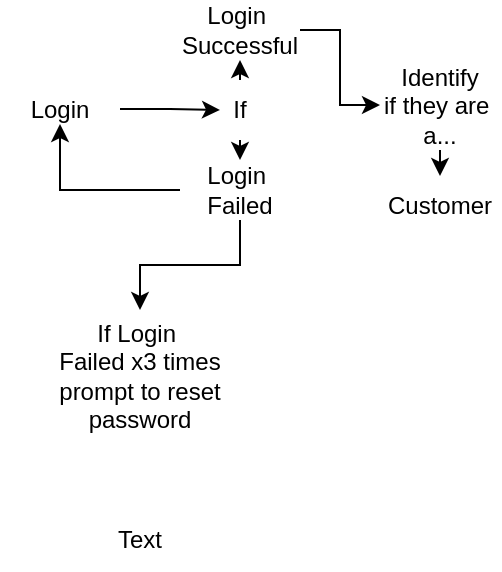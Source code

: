 <mxfile version="20.6.0" type="github">
  <diagram id="t_bRf5nmpINgXacCX_1j" name="Page-1">
    <mxGraphModel dx="782" dy="436" grid="1" gridSize="10" guides="1" tooltips="1" connect="1" arrows="1" fold="1" page="1" pageScale="1" pageWidth="850" pageHeight="1100" math="0" shadow="0">
      <root>
        <mxCell id="0" />
        <mxCell id="1" parent="0" />
        <mxCell id="0Pm57n_Jy9ew2opXhX-h-21" style="edgeStyle=orthogonalEdgeStyle;rounded=0;orthogonalLoop=1;jettySize=auto;html=1;exitX=1;exitY=0.5;exitDx=0;exitDy=0;entryX=0;entryY=0.5;entryDx=0;entryDy=0;" parent="1" source="0Pm57n_Jy9ew2opXhX-h-3" target="0Pm57n_Jy9ew2opXhX-h-14" edge="1">
          <mxGeometry relative="1" as="geometry" />
        </mxCell>
        <mxCell id="0Pm57n_Jy9ew2opXhX-h-3" value="Login" style="text;html=1;strokeColor=none;fillColor=none;align=center;verticalAlign=middle;whiteSpace=wrap;rounded=0;" parent="1" vertex="1">
          <mxGeometry x="140" y="172" width="60" height="15" as="geometry" />
        </mxCell>
        <mxCell id="0Pm57n_Jy9ew2opXhX-h-24" style="edgeStyle=orthogonalEdgeStyle;rounded=0;orthogonalLoop=1;jettySize=auto;html=1;exitX=1;exitY=0.5;exitDx=0;exitDy=0;entryX=0;entryY=0.5;entryDx=0;entryDy=0;" parent="1" source="0Pm57n_Jy9ew2opXhX-h-5" target="0Pm57n_Jy9ew2opXhX-h-22" edge="1">
          <mxGeometry relative="1" as="geometry" />
        </mxCell>
        <mxCell id="0Pm57n_Jy9ew2opXhX-h-5" value="Login&amp;nbsp;&lt;br&gt;Successful" style="text;html=1;strokeColor=none;fillColor=none;align=center;verticalAlign=middle;whiteSpace=wrap;rounded=0;" parent="1" vertex="1">
          <mxGeometry x="230" y="125" width="60" height="30" as="geometry" />
        </mxCell>
        <mxCell id="0Pm57n_Jy9ew2opXhX-h-10" style="edgeStyle=orthogonalEdgeStyle;rounded=0;orthogonalLoop=1;jettySize=auto;html=1;exitX=0;exitY=0.5;exitDx=0;exitDy=0;entryX=0.5;entryY=1;entryDx=0;entryDy=0;" parent="1" source="0Pm57n_Jy9ew2opXhX-h-6" target="0Pm57n_Jy9ew2opXhX-h-3" edge="1">
          <mxGeometry relative="1" as="geometry" />
        </mxCell>
        <mxCell id="7JcRBsNAkTVgppiOHkhz-4" style="edgeStyle=orthogonalEdgeStyle;rounded=0;orthogonalLoop=1;jettySize=auto;html=1;exitX=0.5;exitY=1;exitDx=0;exitDy=0;" edge="1" parent="1" source="0Pm57n_Jy9ew2opXhX-h-6" target="7JcRBsNAkTVgppiOHkhz-3">
          <mxGeometry relative="1" as="geometry" />
        </mxCell>
        <mxCell id="0Pm57n_Jy9ew2opXhX-h-6" value="Login&amp;nbsp;&lt;br&gt;Failed" style="text;html=1;strokeColor=none;fillColor=none;align=center;verticalAlign=middle;whiteSpace=wrap;rounded=0;" parent="1" vertex="1">
          <mxGeometry x="230" y="205" width="60" height="30" as="geometry" />
        </mxCell>
        <mxCell id="0Pm57n_Jy9ew2opXhX-h-19" style="edgeStyle=orthogonalEdgeStyle;rounded=0;orthogonalLoop=1;jettySize=auto;html=1;exitX=0.5;exitY=0;exitDx=0;exitDy=0;entryX=0.5;entryY=1;entryDx=0;entryDy=0;" parent="1" source="0Pm57n_Jy9ew2opXhX-h-14" target="0Pm57n_Jy9ew2opXhX-h-5" edge="1">
          <mxGeometry relative="1" as="geometry" />
        </mxCell>
        <mxCell id="0Pm57n_Jy9ew2opXhX-h-20" style="edgeStyle=orthogonalEdgeStyle;rounded=0;orthogonalLoop=1;jettySize=auto;html=1;exitX=0.5;exitY=1;exitDx=0;exitDy=0;entryX=0.5;entryY=0;entryDx=0;entryDy=0;" parent="1" source="0Pm57n_Jy9ew2opXhX-h-14" target="0Pm57n_Jy9ew2opXhX-h-6" edge="1">
          <mxGeometry relative="1" as="geometry" />
        </mxCell>
        <mxCell id="0Pm57n_Jy9ew2opXhX-h-14" value="If" style="text;html=1;strokeColor=none;fillColor=none;align=center;verticalAlign=middle;whiteSpace=wrap;rounded=0;" parent="1" vertex="1">
          <mxGeometry x="250" y="165" width="20" height="30" as="geometry" />
        </mxCell>
        <mxCell id="7JcRBsNAkTVgppiOHkhz-2" style="edgeStyle=orthogonalEdgeStyle;rounded=0;orthogonalLoop=1;jettySize=auto;html=1;exitX=0.5;exitY=1;exitDx=0;exitDy=0;entryX=0.5;entryY=0;entryDx=0;entryDy=0;" edge="1" parent="1" source="0Pm57n_Jy9ew2opXhX-h-22" target="7JcRBsNAkTVgppiOHkhz-1">
          <mxGeometry relative="1" as="geometry" />
        </mxCell>
        <mxCell id="0Pm57n_Jy9ew2opXhX-h-22" value="Identify&lt;br&gt;if they are&amp;nbsp; a..." style="text;html=1;strokeColor=none;fillColor=none;align=center;verticalAlign=middle;whiteSpace=wrap;rounded=0;" parent="1" vertex="1">
          <mxGeometry x="330" y="155" width="60" height="45" as="geometry" />
        </mxCell>
        <mxCell id="7JcRBsNAkTVgppiOHkhz-1" value="Customer" style="text;html=1;strokeColor=none;fillColor=none;align=center;verticalAlign=middle;whiteSpace=wrap;rounded=0;" vertex="1" parent="1">
          <mxGeometry x="330" y="213" width="60" height="30" as="geometry" />
        </mxCell>
        <mxCell id="7JcRBsNAkTVgppiOHkhz-3" value="If Login&amp;nbsp;&lt;br&gt;Failed x3 times prompt to reset password" style="text;html=1;strokeColor=none;fillColor=none;align=center;verticalAlign=middle;whiteSpace=wrap;rounded=0;" vertex="1" parent="1">
          <mxGeometry x="160" y="280" width="100" height="65" as="geometry" />
        </mxCell>
        <mxCell id="7JcRBsNAkTVgppiOHkhz-5" value="Text" style="text;html=1;strokeColor=none;fillColor=none;align=center;verticalAlign=middle;whiteSpace=wrap;rounded=0;" vertex="1" parent="1">
          <mxGeometry x="180" y="380" width="60" height="30" as="geometry" />
        </mxCell>
      </root>
    </mxGraphModel>
  </diagram>
</mxfile>
